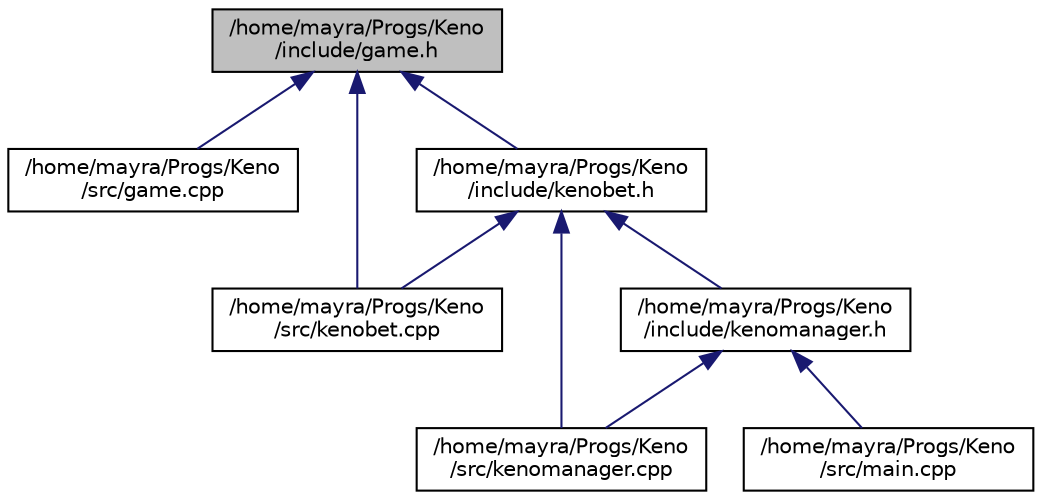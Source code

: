 digraph "/home/mayra/Progs/Keno/include/game.h"
{
  edge [fontname="Helvetica",fontsize="10",labelfontname="Helvetica",labelfontsize="10"];
  node [fontname="Helvetica",fontsize="10",shape=record];
  Node1 [label="/home/mayra/Progs/Keno\l/include/game.h",height=0.2,width=0.4,color="black", fillcolor="grey75", style="filled", fontcolor="black"];
  Node1 -> Node2 [dir="back",color="midnightblue",fontsize="10",style="solid",fontname="Helvetica"];
  Node2 [label="/home/mayra/Progs/Keno\l/src/game.cpp",height=0.2,width=0.4,color="black", fillcolor="white", style="filled",URL="$game_8cpp.html",tooltip="Arquivo com as impletações dos métodos do namespace Game. "];
  Node1 -> Node3 [dir="back",color="midnightblue",fontsize="10",style="solid",fontname="Helvetica"];
  Node3 [label="/home/mayra/Progs/Keno\l/src/kenobet.cpp",height=0.2,width=0.4,color="black", fillcolor="white", style="filled",URL="$kenobet_8cpp.html",tooltip="Arquivo com as impletações dos métodos da classe KenoBet. "];
  Node1 -> Node4 [dir="back",color="midnightblue",fontsize="10",style="solid",fontname="Helvetica"];
  Node4 [label="/home/mayra/Progs/Keno\l/include/kenobet.h",height=0.2,width=0.4,color="black", fillcolor="white", style="filled",URL="$kenobet_8h.html",tooltip="Arquivo contendo as definições da classe KenoBet. "];
  Node4 -> Node3 [dir="back",color="midnightblue",fontsize="10",style="solid",fontname="Helvetica"];
  Node4 -> Node5 [dir="back",color="midnightblue",fontsize="10",style="solid",fontname="Helvetica"];
  Node5 [label="/home/mayra/Progs/Keno\l/src/kenomanager.cpp",height=0.2,width=0.4,color="black", fillcolor="white", style="filled",URL="$kenomanager_8cpp.html",tooltip="Arquivo com as impletações dos métodos da classe KenoManager. "];
  Node4 -> Node6 [dir="back",color="midnightblue",fontsize="10",style="solid",fontname="Helvetica"];
  Node6 [label="/home/mayra/Progs/Keno\l/include/kenomanager.h",height=0.2,width=0.4,color="black", fillcolor="white", style="filled",URL="$kenomanager_8h.html",tooltip="Arquivo contendo as definições da classe KenoManager. "];
  Node6 -> Node5 [dir="back",color="midnightblue",fontsize="10",style="solid",fontname="Helvetica"];
  Node6 -> Node7 [dir="back",color="midnightblue",fontsize="10",style="solid",fontname="Helvetica"];
  Node7 [label="/home/mayra/Progs/Keno\l/src/main.cpp",height=0.2,width=0.4,color="black", fillcolor="white", style="filled",URL="$main_8cpp.html",tooltip="Arquivo principal que executa o jogo. "];
}

